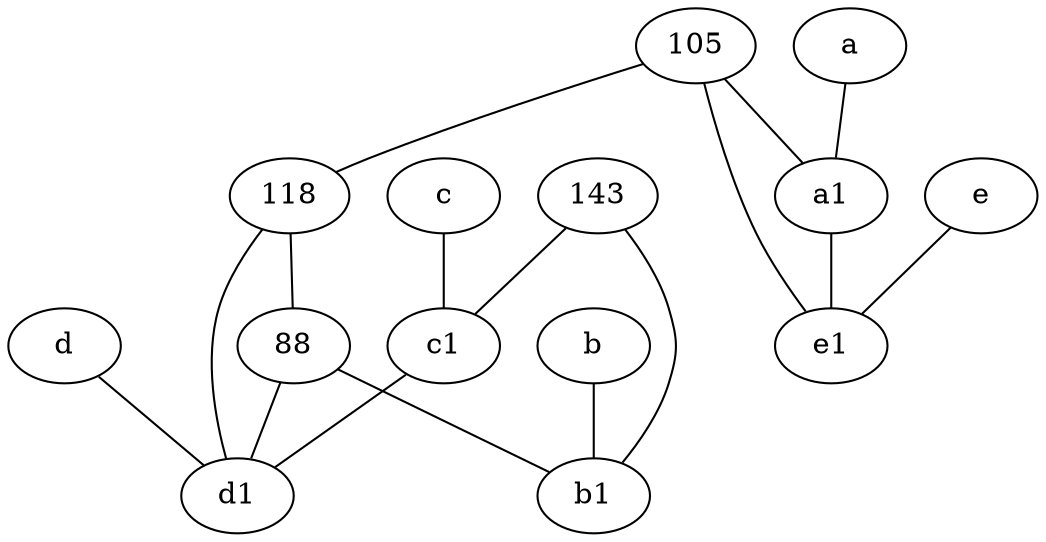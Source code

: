graph {
	c [pos="4.5,2!"]
	118
	a1 [pos="8,3!"]
	e1 [pos="7,7!"]
	c1 [pos="4.5,3!"]
	d1 [pos="3,5!"]
	143
	b [pos="10,4!"]
	105
	b1 [pos="9,4!"]
	e [pos="7,9!"]
	d [pos="2,5!"]
	a [pos="8,2!"]
	88
	105 -- e1
	88 -- b1
	118 -- 88
	105 -- a1
	143 -- c1
	105 -- 118
	c1 -- d1
	118 -- d1
	88 -- d1
	143 -- b1
	e -- e1
	c -- c1
	b -- b1
	d -- d1
	a1 -- e1
	a -- a1
}
